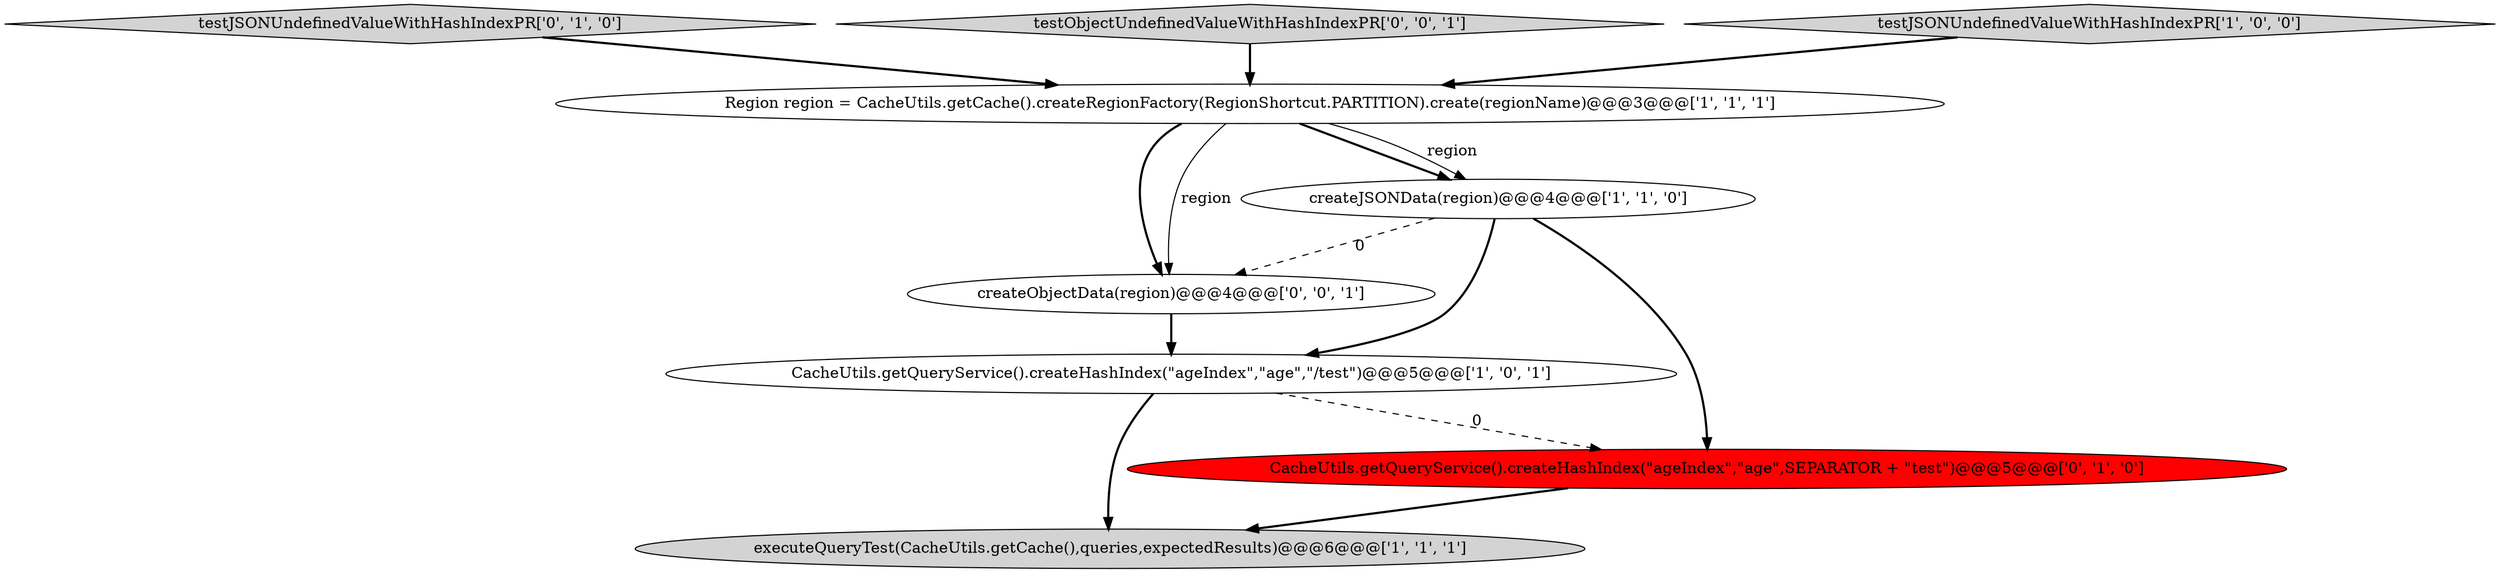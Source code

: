 digraph {
1 [style = filled, label = "Region region = CacheUtils.getCache().createRegionFactory(RegionShortcut.PARTITION).create(regionName)@@@3@@@['1', '1', '1']", fillcolor = white, shape = ellipse image = "AAA0AAABBB1BBB"];
7 [style = filled, label = "createObjectData(region)@@@4@@@['0', '0', '1']", fillcolor = white, shape = ellipse image = "AAA0AAABBB3BBB"];
5 [style = filled, label = "CacheUtils.getQueryService().createHashIndex(\"ageIndex\",\"age\",SEPARATOR + \"test\")@@@5@@@['0', '1', '0']", fillcolor = red, shape = ellipse image = "AAA1AAABBB2BBB"];
2 [style = filled, label = "executeQueryTest(CacheUtils.getCache(),queries,expectedResults)@@@6@@@['1', '1', '1']", fillcolor = lightgray, shape = ellipse image = "AAA0AAABBB1BBB"];
6 [style = filled, label = "testJSONUndefinedValueWithHashIndexPR['0', '1', '0']", fillcolor = lightgray, shape = diamond image = "AAA0AAABBB2BBB"];
4 [style = filled, label = "CacheUtils.getQueryService().createHashIndex(\"ageIndex\",\"age\",\"/test\")@@@5@@@['1', '0', '1']", fillcolor = white, shape = ellipse image = "AAA0AAABBB1BBB"];
8 [style = filled, label = "testObjectUndefinedValueWithHashIndexPR['0', '0', '1']", fillcolor = lightgray, shape = diamond image = "AAA0AAABBB3BBB"];
0 [style = filled, label = "createJSONData(region)@@@4@@@['1', '1', '0']", fillcolor = white, shape = ellipse image = "AAA0AAABBB1BBB"];
3 [style = filled, label = "testJSONUndefinedValueWithHashIndexPR['1', '0', '0']", fillcolor = lightgray, shape = diamond image = "AAA0AAABBB1BBB"];
4->5 [style = dashed, label="0"];
8->1 [style = bold, label=""];
6->1 [style = bold, label=""];
5->2 [style = bold, label=""];
1->0 [style = bold, label=""];
4->2 [style = bold, label=""];
7->4 [style = bold, label=""];
1->0 [style = solid, label="region"];
3->1 [style = bold, label=""];
0->7 [style = dashed, label="0"];
0->4 [style = bold, label=""];
1->7 [style = bold, label=""];
1->7 [style = solid, label="region"];
0->5 [style = bold, label=""];
}
